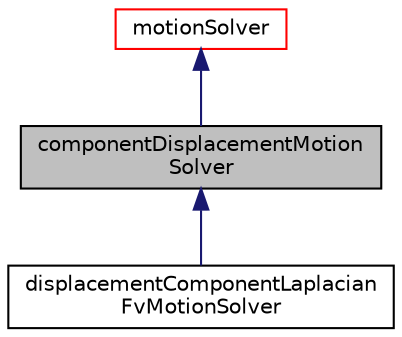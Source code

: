 digraph "componentDisplacementMotionSolver"
{
  bgcolor="transparent";
  edge [fontname="Helvetica",fontsize="10",labelfontname="Helvetica",labelfontsize="10"];
  node [fontname="Helvetica",fontsize="10",shape=record];
  Node0 [label="componentDisplacementMotion\lSolver",height=0.2,width=0.4,color="black", fillcolor="grey75", style="filled", fontcolor="black"];
  Node1 -> Node0 [dir="back",color="midnightblue",fontsize="10",style="solid",fontname="Helvetica"];
  Node1 [label="motionSolver",height=0.2,width=0.4,color="red",URL="$a22325.html",tooltip="Virtual base class for mesh motion solver. "];
  Node0 -> Node10 [dir="back",color="midnightblue",fontsize="10",style="solid",fontname="Helvetica"];
  Node10 [label="displacementComponentLaplacian\lFvMotionSolver",height=0.2,width=0.4,color="black",URL="$a24429.html",tooltip="Mesh motion solver for an fvMesh. Based on solving the cell-centre Laplacian for the given component ..."];
}
